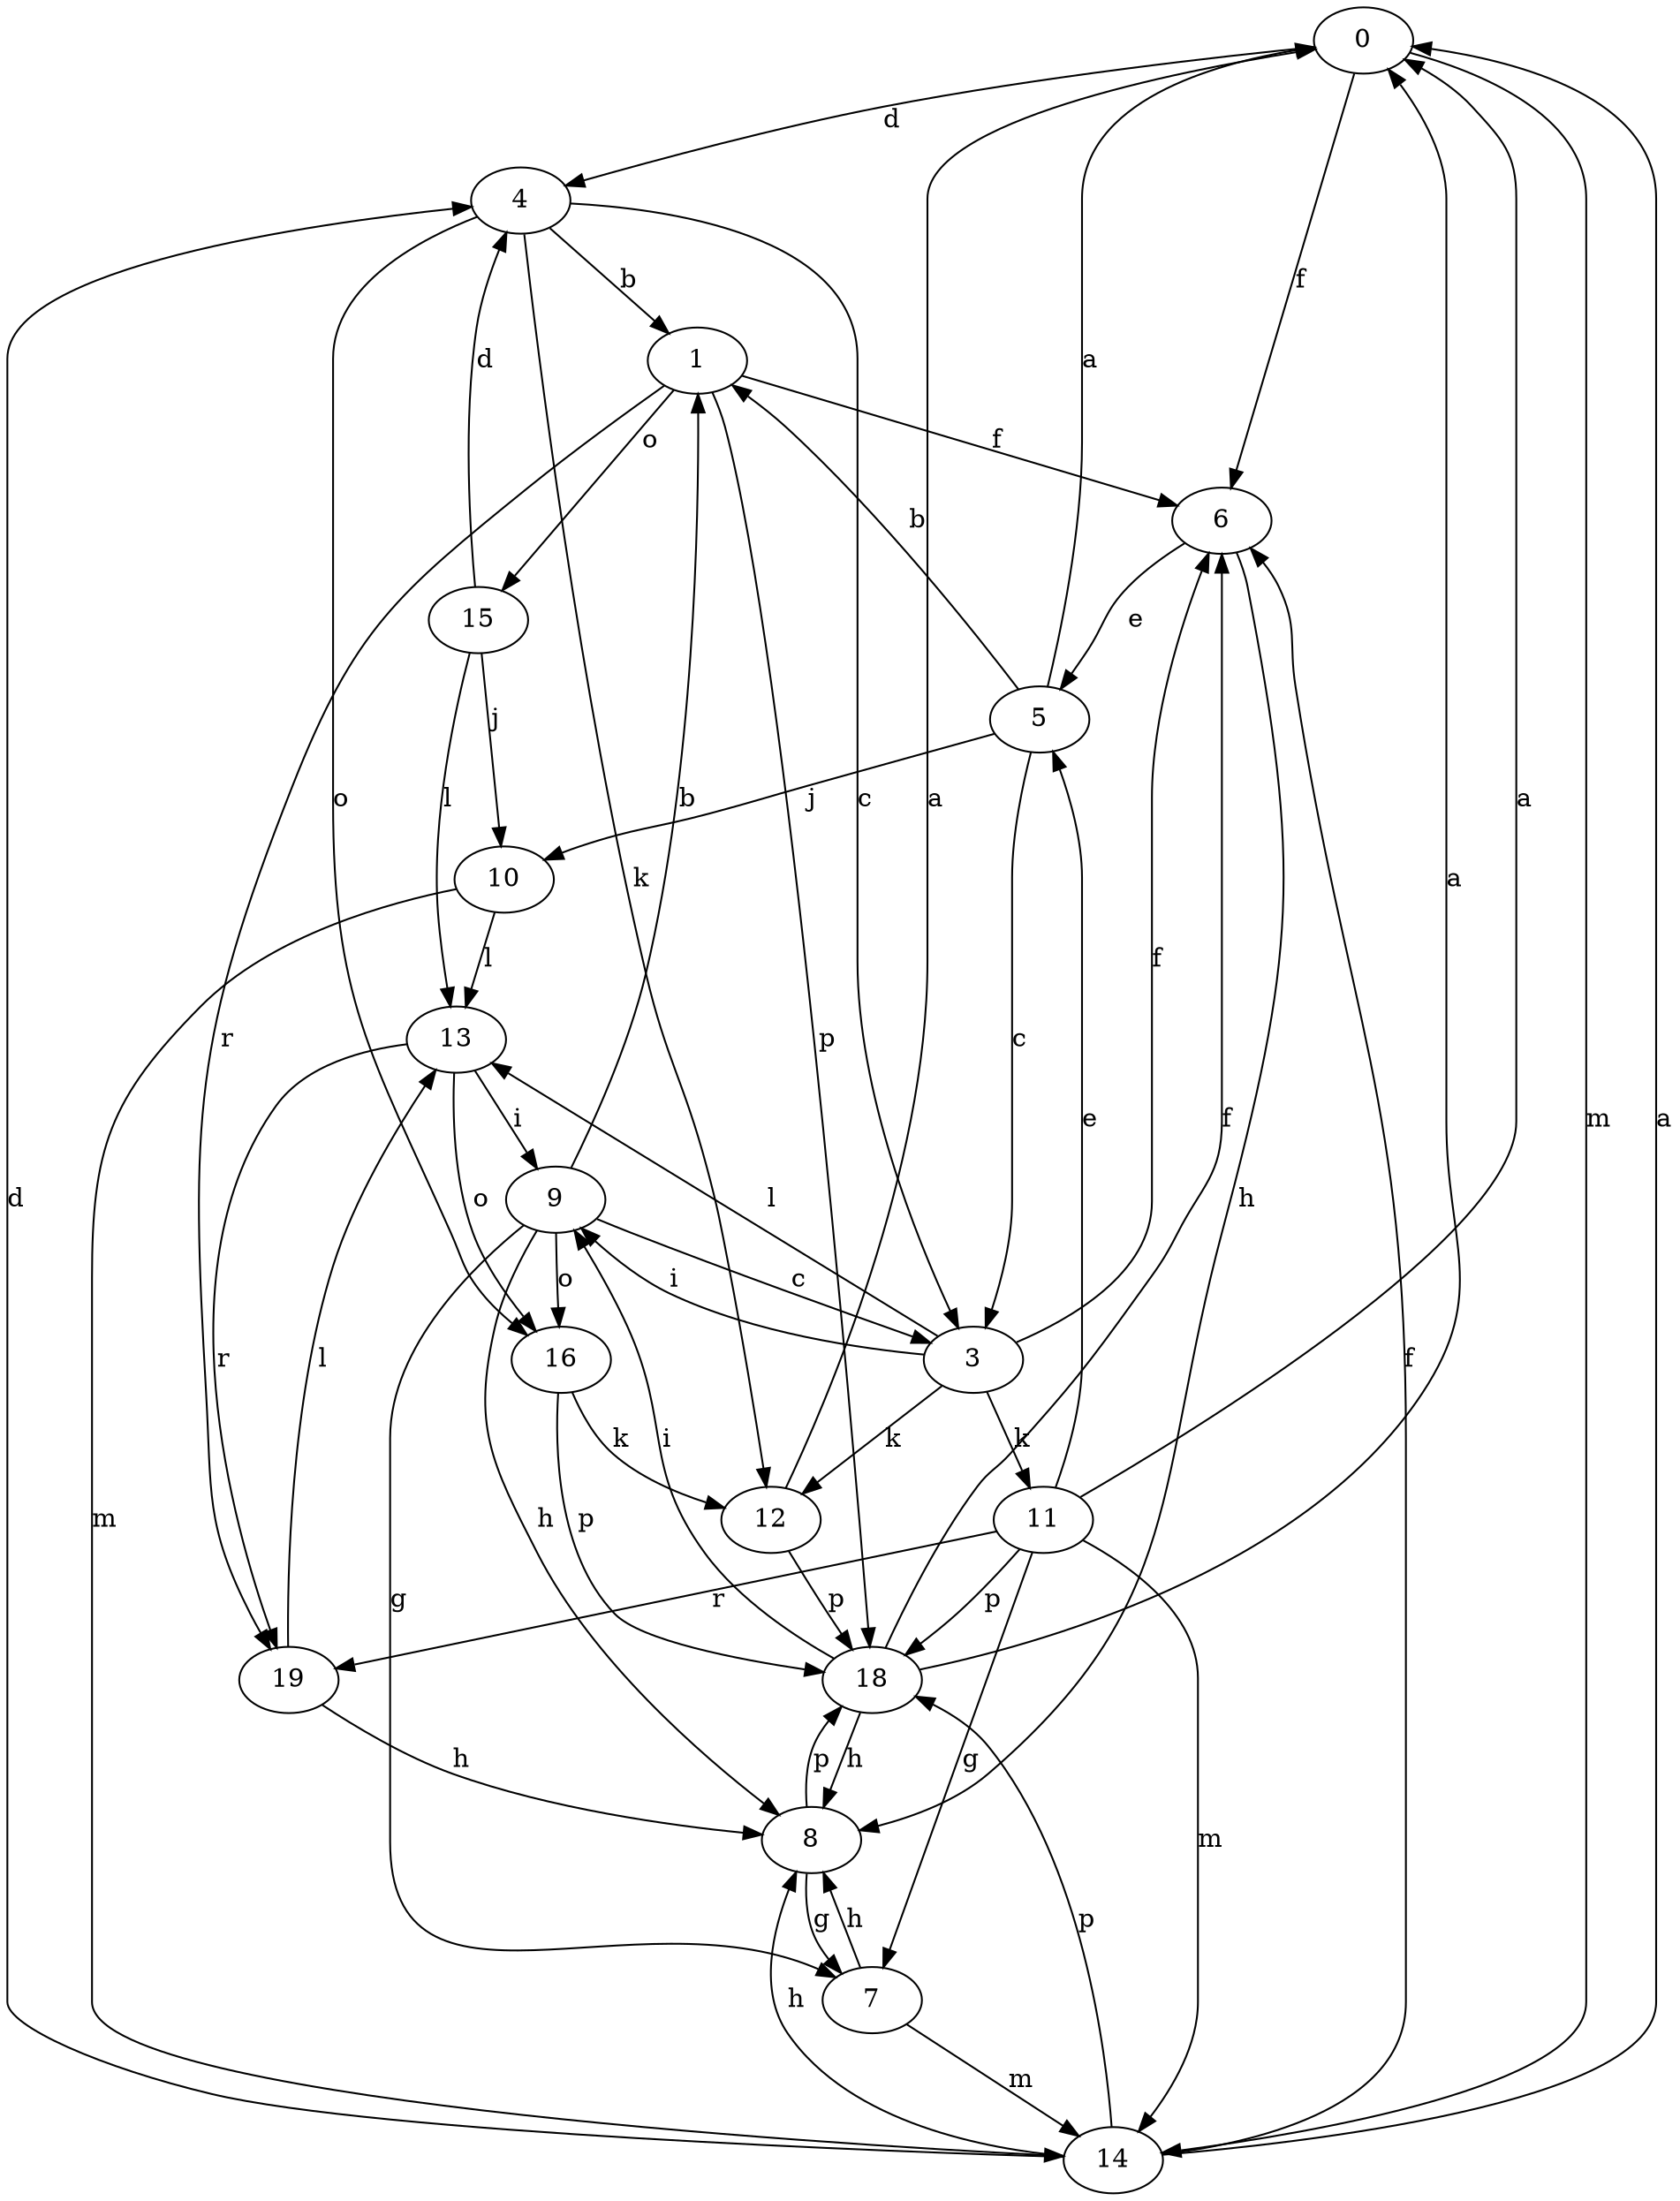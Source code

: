 strict digraph  {
0;
1;
3;
4;
5;
6;
7;
8;
9;
10;
11;
12;
13;
14;
15;
16;
18;
19;
0 -> 4  [label=d];
0 -> 6  [label=f];
0 -> 14  [label=m];
1 -> 6  [label=f];
1 -> 15  [label=o];
1 -> 18  [label=p];
1 -> 19  [label=r];
3 -> 6  [label=f];
3 -> 9  [label=i];
3 -> 11  [label=k];
3 -> 12  [label=k];
3 -> 13  [label=l];
4 -> 1  [label=b];
4 -> 3  [label=c];
4 -> 12  [label=k];
4 -> 16  [label=o];
5 -> 0  [label=a];
5 -> 1  [label=b];
5 -> 3  [label=c];
5 -> 10  [label=j];
6 -> 5  [label=e];
6 -> 8  [label=h];
7 -> 8  [label=h];
7 -> 14  [label=m];
8 -> 7  [label=g];
8 -> 18  [label=p];
9 -> 1  [label=b];
9 -> 3  [label=c];
9 -> 7  [label=g];
9 -> 8  [label=h];
9 -> 16  [label=o];
10 -> 13  [label=l];
10 -> 14  [label=m];
11 -> 0  [label=a];
11 -> 5  [label=e];
11 -> 7  [label=g];
11 -> 14  [label=m];
11 -> 18  [label=p];
11 -> 19  [label=r];
12 -> 0  [label=a];
12 -> 18  [label=p];
13 -> 9  [label=i];
13 -> 16  [label=o];
13 -> 19  [label=r];
14 -> 0  [label=a];
14 -> 4  [label=d];
14 -> 6  [label=f];
14 -> 8  [label=h];
14 -> 18  [label=p];
15 -> 4  [label=d];
15 -> 10  [label=j];
15 -> 13  [label=l];
16 -> 12  [label=k];
16 -> 18  [label=p];
18 -> 0  [label=a];
18 -> 6  [label=f];
18 -> 8  [label=h];
18 -> 9  [label=i];
19 -> 8  [label=h];
19 -> 13  [label=l];
}

